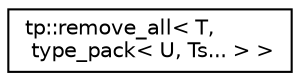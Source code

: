 digraph "Graphical Class Hierarchy"
{
 // LATEX_PDF_SIZE
  edge [fontname="Helvetica",fontsize="10",labelfontname="Helvetica",labelfontsize="10"];
  node [fontname="Helvetica",fontsize="10",shape=record];
  rankdir="LR";
  Node0 [label="tp::remove_all\< T,\l type_pack\< U, Ts... \> \>",height=0.2,width=0.4,color="black", fillcolor="white", style="filled",URL="$structtp_1_1remove__all_3_01T_00_01type__pack_3_01U_00_01Ts_8_8_8_01_4_01_4.html",tooltip=" "];
}
